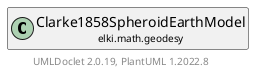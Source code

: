 @startuml
    remove .*\.(Instance|Par|Parameterizer|Factory)$
    set namespaceSeparator none
    hide empty fields
    hide empty methods

    class "<size:14>Clarke1858SpheroidEarthModel.Par\n<size:10>elki.math.geodesy" as elki.math.geodesy.Clarke1858SpheroidEarthModel.Par [[Clarke1858SpheroidEarthModel.Par.html]] {
        +make(): Clarke1858SpheroidEarthModel
    }

    interface "<size:14>Parameterizer\n<size:10>elki.utilities.optionhandling" as elki.utilities.optionhandling.Parameterizer [[../../utilities/optionhandling/Parameterizer.html]] {
        {abstract} +make(): Object
    }
    class "<size:14>Clarke1858SpheroidEarthModel\n<size:10>elki.math.geodesy" as elki.math.geodesy.Clarke1858SpheroidEarthModel [[Clarke1858SpheroidEarthModel.html]]

    elki.utilities.optionhandling.Parameterizer <|.. elki.math.geodesy.Clarke1858SpheroidEarthModel.Par
    elki.math.geodesy.Clarke1858SpheroidEarthModel +-- elki.math.geodesy.Clarke1858SpheroidEarthModel.Par

    center footer UMLDoclet 2.0.19, PlantUML 1.2022.8
@enduml
